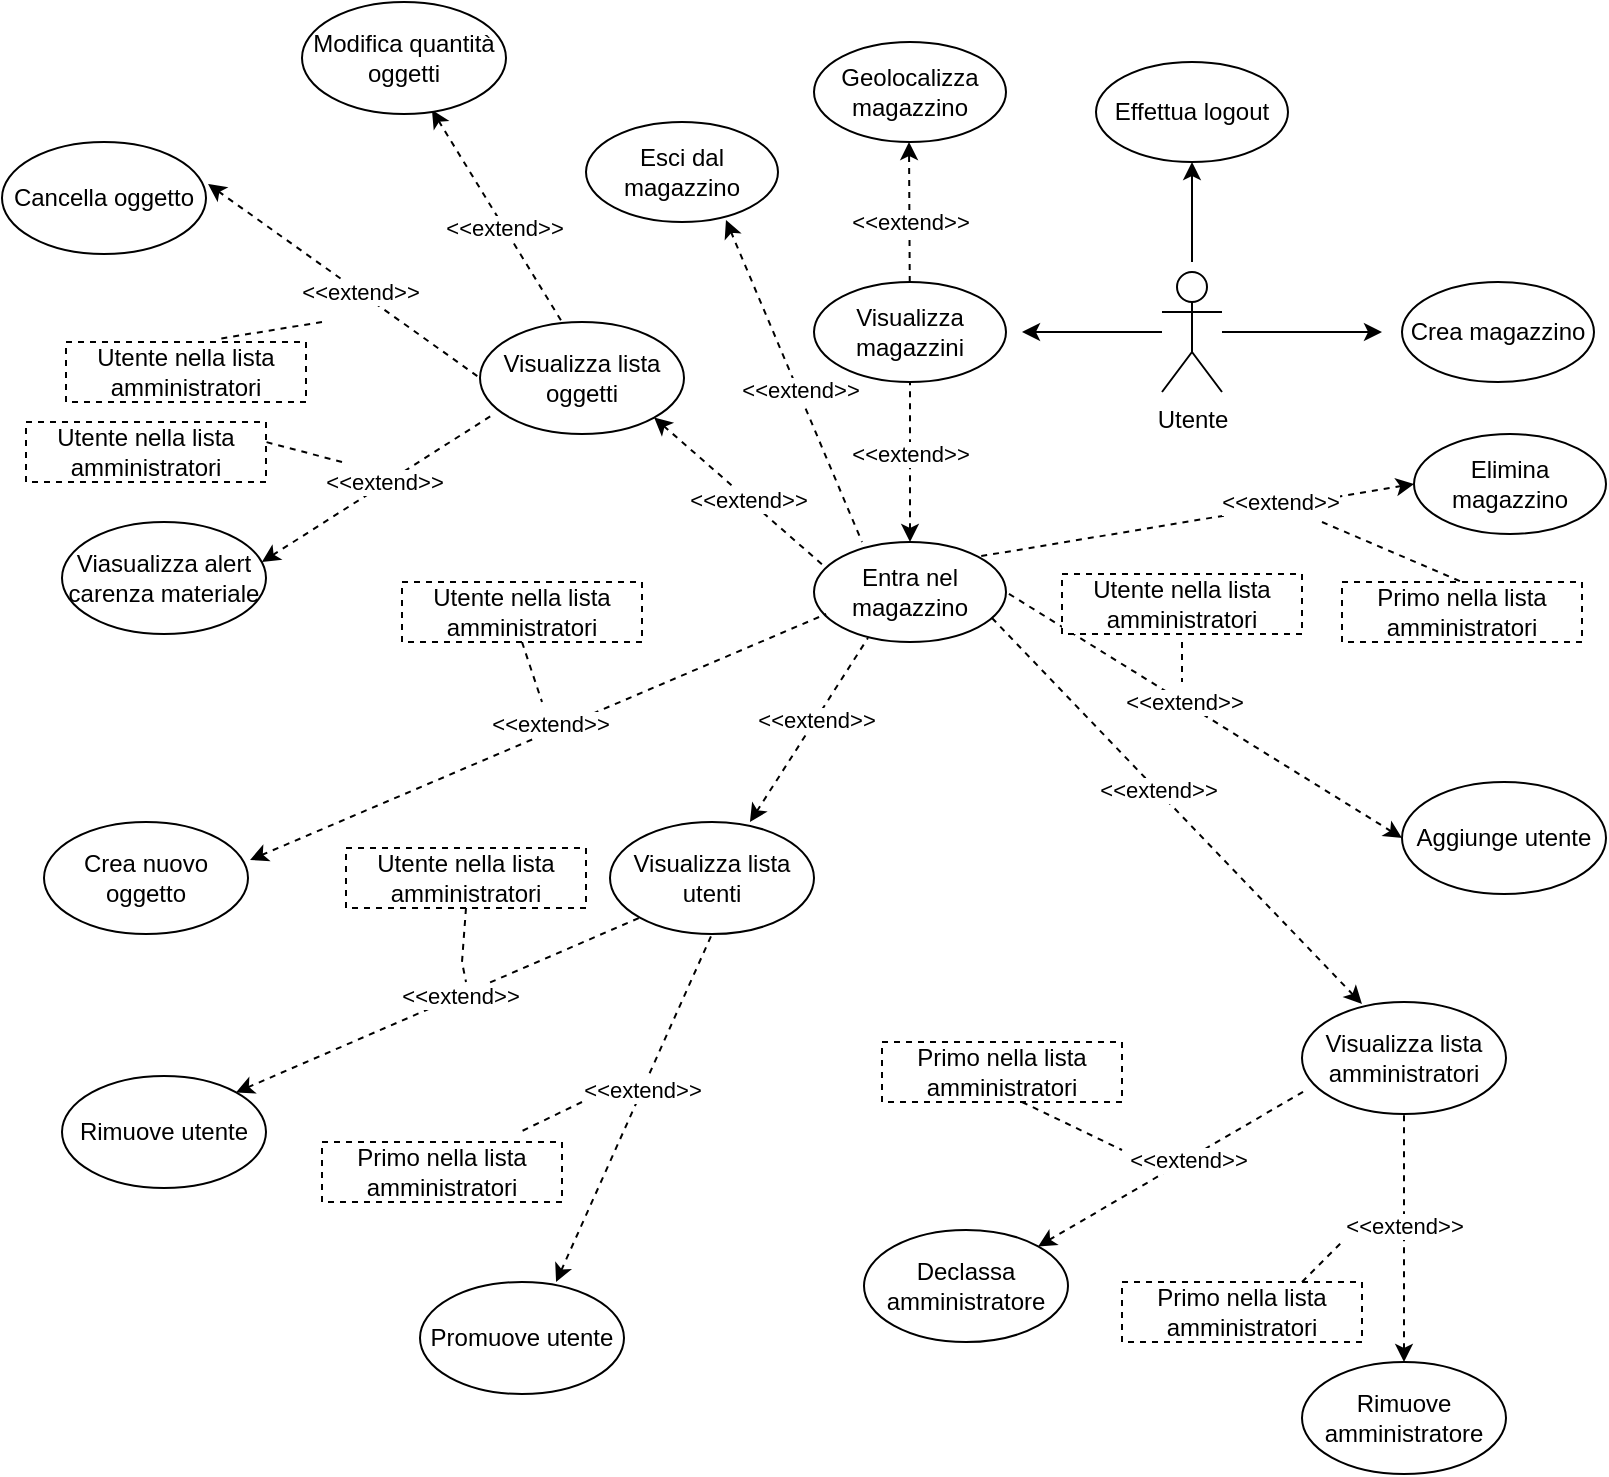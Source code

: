 <mxfile version="24.7.12">
  <diagram name="Pagina-1" id="FEXnMWsHNJ7y4Xhe1raK">
    <mxGraphModel dx="1434" dy="774" grid="1" gridSize="10" guides="1" tooltips="1" connect="1" arrows="1" fold="1" page="1" pageScale="1" pageWidth="827" pageHeight="1169" math="0" shadow="0">
      <root>
        <mxCell id="0" />
        <mxCell id="1" parent="0" />
        <mxCell id="Hq1YCbd5vGKezUg84HLW-1" value="Utente" style="shape=umlActor;verticalLabelPosition=bottom;verticalAlign=top;html=1;outlineConnect=0;" vertex="1" parent="1">
          <mxGeometry x="590" y="155" width="30" height="60" as="geometry" />
        </mxCell>
        <mxCell id="Hq1YCbd5vGKezUg84HLW-5" value="" style="endArrow=classic;html=1;rounded=0;" edge="1" parent="1" source="Hq1YCbd5vGKezUg84HLW-1">
          <mxGeometry width="50" height="50" relative="1" as="geometry">
            <mxPoint x="640" y="184.5" as="sourcePoint" />
            <mxPoint x="700" y="185" as="targetPoint" />
          </mxGeometry>
        </mxCell>
        <mxCell id="Hq1YCbd5vGKezUg84HLW-6" value="Crea magazzino" style="ellipse;whiteSpace=wrap;html=1;" vertex="1" parent="1">
          <mxGeometry x="710" y="160" width="96" height="50" as="geometry" />
        </mxCell>
        <mxCell id="Hq1YCbd5vGKezUg84HLW-7" value="" style="endArrow=classic;html=1;rounded=0;" edge="1" parent="1" source="Hq1YCbd5vGKezUg84HLW-1">
          <mxGeometry width="50" height="50" relative="1" as="geometry">
            <mxPoint x="450" y="185" as="sourcePoint" />
            <mxPoint x="520" y="185" as="targetPoint" />
          </mxGeometry>
        </mxCell>
        <mxCell id="Hq1YCbd5vGKezUg84HLW-11" value="" style="endArrow=none;dashed=1;html=1;rounded=0;entryX=0.5;entryY=1;entryDx=0;entryDy=0;startArrow=classic;startFill=1;exitX=0.5;exitY=0;exitDx=0;exitDy=0;" edge="1" parent="1" source="Hq1YCbd5vGKezUg84HLW-12" target="Hq1YCbd5vGKezUg84HLW-4">
          <mxGeometry width="50" height="50" relative="1" as="geometry">
            <mxPoint x="464" y="320" as="sourcePoint" />
            <mxPoint x="690" y="280" as="targetPoint" />
          </mxGeometry>
        </mxCell>
        <mxCell id="Hq1YCbd5vGKezUg84HLW-13" value="&amp;lt;&amp;lt;extend&amp;gt;&amp;gt;" style="edgeLabel;html=1;align=center;verticalAlign=middle;resizable=0;points=[];" vertex="1" connectable="0" parent="Hq1YCbd5vGKezUg84HLW-11">
          <mxGeometry x="0.108" relative="1" as="geometry">
            <mxPoint as="offset" />
          </mxGeometry>
        </mxCell>
        <mxCell id="Hq1YCbd5vGKezUg84HLW-12" value="Entra nel magazzino" style="ellipse;whiteSpace=wrap;html=1;" vertex="1" parent="1">
          <mxGeometry x="416" y="290" width="96" height="50" as="geometry" />
        </mxCell>
        <mxCell id="Hq1YCbd5vGKezUg84HLW-14" value="" style="endArrow=classic;dashed=1;html=1;rounded=0;entryX=0.5;entryY=1;entryDx=0;entryDy=0;startArrow=none;startFill=0;endFill=1;" edge="1" parent="1" source="Hq1YCbd5vGKezUg84HLW-4">
          <mxGeometry width="50" height="50" relative="1" as="geometry">
            <mxPoint x="463.5" y="164" as="sourcePoint" />
            <mxPoint x="463.5" y="90" as="targetPoint" />
          </mxGeometry>
        </mxCell>
        <mxCell id="Hq1YCbd5vGKezUg84HLW-15" value="&amp;lt;&amp;lt;extend&amp;gt;&amp;gt;" style="edgeLabel;html=1;align=center;verticalAlign=middle;resizable=0;points=[];" vertex="1" connectable="0" parent="Hq1YCbd5vGKezUg84HLW-14">
          <mxGeometry x="0.108" relative="1" as="geometry">
            <mxPoint y="9" as="offset" />
          </mxGeometry>
        </mxCell>
        <mxCell id="Hq1YCbd5vGKezUg84HLW-16" value="Geolocalizza magazzino" style="ellipse;whiteSpace=wrap;html=1;" vertex="1" parent="1">
          <mxGeometry x="416" y="40" width="96" height="50" as="geometry" />
        </mxCell>
        <mxCell id="Hq1YCbd5vGKezUg84HLW-17" value="" style="endArrow=none;dashed=1;html=1;rounded=0;startArrow=classic;startFill=1;exitX=0.729;exitY=0.98;exitDx=0;exitDy=0;exitPerimeter=0;" edge="1" parent="1" source="Hq1YCbd5vGKezUg84HLW-20">
          <mxGeometry width="50" height="50" relative="1" as="geometry">
            <mxPoint x="290" y="53" as="sourcePoint" />
            <mxPoint x="440" y="290" as="targetPoint" />
          </mxGeometry>
        </mxCell>
        <mxCell id="Hq1YCbd5vGKezUg84HLW-19" value="&amp;lt;&amp;lt;extend&amp;gt;&amp;gt;" style="edgeLabel;html=1;align=center;verticalAlign=middle;resizable=0;points=[];" vertex="1" connectable="0" parent="Hq1YCbd5vGKezUg84HLW-17">
          <mxGeometry x="0.053" y="1" relative="1" as="geometry">
            <mxPoint as="offset" />
          </mxGeometry>
        </mxCell>
        <mxCell id="Hq1YCbd5vGKezUg84HLW-20" value="Esci dal magazzino" style="ellipse;whiteSpace=wrap;html=1;" vertex="1" parent="1">
          <mxGeometry x="302" y="80" width="96" height="50" as="geometry" />
        </mxCell>
        <mxCell id="Hq1YCbd5vGKezUg84HLW-22" value="" style="endArrow=none;dashed=1;html=1;rounded=0;entryX=0.052;entryY=0.24;entryDx=0;entryDy=0;startArrow=classic;startFill=1;exitX=1;exitY=1;exitDx=0;exitDy=0;entryPerimeter=0;" edge="1" parent="1" source="Hq1YCbd5vGKezUg84HLW-24" target="Hq1YCbd5vGKezUg84HLW-12">
          <mxGeometry width="50" height="50" relative="1" as="geometry">
            <mxPoint x="310" y="240" as="sourcePoint" />
            <mxPoint x="463.5" y="370" as="targetPoint" />
          </mxGeometry>
        </mxCell>
        <mxCell id="Hq1YCbd5vGKezUg84HLW-23" value="&amp;lt;&amp;lt;extend&amp;gt;&amp;gt;" style="edgeLabel;html=1;align=center;verticalAlign=middle;resizable=0;points=[];" vertex="1" connectable="0" parent="Hq1YCbd5vGKezUg84HLW-22">
          <mxGeometry x="0.108" relative="1" as="geometry">
            <mxPoint as="offset" />
          </mxGeometry>
        </mxCell>
        <mxCell id="Hq1YCbd5vGKezUg84HLW-24" value="Visualizza lista oggetti" style="ellipse;whiteSpace=wrap;html=1;" vertex="1" parent="1">
          <mxGeometry x="249" y="180" width="102" height="56" as="geometry" />
        </mxCell>
        <mxCell id="Hq1YCbd5vGKezUg84HLW-25" value="" style="endArrow=none;dashed=1;html=1;rounded=0;startArrow=classic;startFill=1;exitX=0.637;exitY=0.964;exitDx=0;exitDy=0;exitPerimeter=0;" edge="1" parent="1" source="Hq1YCbd5vGKezUg84HLW-27">
          <mxGeometry width="50" height="50" relative="1" as="geometry">
            <mxPoint x="420" y="460" as="sourcePoint" />
            <mxPoint x="290" y="180" as="targetPoint" />
          </mxGeometry>
        </mxCell>
        <mxCell id="Hq1YCbd5vGKezUg84HLW-26" value="&amp;lt;&amp;lt;extend&amp;gt;&amp;gt;" style="edgeLabel;html=1;align=center;verticalAlign=middle;resizable=0;points=[];" vertex="1" connectable="0" parent="Hq1YCbd5vGKezUg84HLW-25">
          <mxGeometry x="0.108" relative="1" as="geometry">
            <mxPoint as="offset" />
          </mxGeometry>
        </mxCell>
        <mxCell id="Hq1YCbd5vGKezUg84HLW-27" value="Modifica quantità oggetti" style="ellipse;whiteSpace=wrap;html=1;" vertex="1" parent="1">
          <mxGeometry x="160" y="20" width="102" height="56" as="geometry" />
        </mxCell>
        <mxCell id="Hq1YCbd5vGKezUg84HLW-29" value="" style="endArrow=classic;dashed=1;html=1;rounded=0;entryX=0.5;entryY=1;entryDx=0;entryDy=0;startArrow=none;startFill=0;endFill=1;" edge="1" parent="1" target="Hq1YCbd5vGKezUg84HLW-4">
          <mxGeometry width="50" height="50" relative="1" as="geometry">
            <mxPoint x="463.5" y="164" as="sourcePoint" />
            <mxPoint x="463.5" y="90" as="targetPoint" />
          </mxGeometry>
        </mxCell>
        <mxCell id="Hq1YCbd5vGKezUg84HLW-4" value="Visualizza magazzini" style="ellipse;whiteSpace=wrap;html=1;" vertex="1" parent="1">
          <mxGeometry x="416" y="160" width="96" height="50" as="geometry" />
        </mxCell>
        <mxCell id="Hq1YCbd5vGKezUg84HLW-33" value="Visualizza lista utenti" style="ellipse;whiteSpace=wrap;html=1;" vertex="1" parent="1">
          <mxGeometry x="314" y="430" width="102" height="56" as="geometry" />
        </mxCell>
        <mxCell id="Hq1YCbd5vGKezUg84HLW-34" value="" style="endArrow=none;dashed=1;html=1;rounded=0;startArrow=classic;startFill=1;exitX=0.686;exitY=0;exitDx=0;exitDy=0;entryX=0.281;entryY=0.96;entryDx=0;entryDy=0;entryPerimeter=0;exitPerimeter=0;" edge="1" parent="1" source="Hq1YCbd5vGKezUg84HLW-33" target="Hq1YCbd5vGKezUg84HLW-12">
          <mxGeometry width="50" height="50" relative="1" as="geometry">
            <mxPoint x="430" y="410" as="sourcePoint" />
            <mxPoint x="410" y="340" as="targetPoint" />
          </mxGeometry>
        </mxCell>
        <mxCell id="Hq1YCbd5vGKezUg84HLW-35" value="&amp;lt;&amp;lt;extend&amp;gt;&amp;gt;" style="edgeLabel;html=1;align=center;verticalAlign=middle;resizable=0;points=[];" vertex="1" connectable="0" parent="Hq1YCbd5vGKezUg84HLW-34">
          <mxGeometry x="0.108" relative="1" as="geometry">
            <mxPoint as="offset" />
          </mxGeometry>
        </mxCell>
        <mxCell id="Hq1YCbd5vGKezUg84HLW-36" value="" style="endArrow=none;dashed=1;html=1;rounded=0;startArrow=classic;startFill=1;exitX=0.294;exitY=0.018;exitDx=0;exitDy=0;entryX=0.927;entryY=0.76;entryDx=0;entryDy=0;exitPerimeter=0;entryPerimeter=0;" edge="1" parent="1" source="Hq1YCbd5vGKezUg84HLW-38" target="Hq1YCbd5vGKezUg84HLW-12">
          <mxGeometry width="50" height="50" relative="1" as="geometry">
            <mxPoint x="390" y="490" as="sourcePoint" />
            <mxPoint x="440" y="340" as="targetPoint" />
          </mxGeometry>
        </mxCell>
        <mxCell id="Hq1YCbd5vGKezUg84HLW-37" value="&amp;lt;&amp;lt;extend&amp;gt;&amp;gt;" style="edgeLabel;html=1;align=center;verticalAlign=middle;resizable=0;points=[];" vertex="1" connectable="0" parent="Hq1YCbd5vGKezUg84HLW-36">
          <mxGeometry x="0.108" relative="1" as="geometry">
            <mxPoint as="offset" />
          </mxGeometry>
        </mxCell>
        <mxCell id="Hq1YCbd5vGKezUg84HLW-38" value="Visualizza lista amministratori" style="ellipse;whiteSpace=wrap;html=1;" vertex="1" parent="1">
          <mxGeometry x="660" y="520" width="102" height="56" as="geometry" />
        </mxCell>
        <mxCell id="Hq1YCbd5vGKezUg84HLW-41" value="" style="endArrow=none;dashed=1;html=1;rounded=0;entryX=0.063;entryY=0.72;entryDx=0;entryDy=0;startArrow=classic;startFill=1;exitX=1.01;exitY=0.339;exitDx=0;exitDy=0;exitPerimeter=0;entryPerimeter=0;" edge="1" parent="1" source="Hq1YCbd5vGKezUg84HLW-43" target="Hq1YCbd5vGKezUg84HLW-12">
          <mxGeometry width="50" height="50" relative="1" as="geometry">
            <mxPoint x="150" y="410" as="sourcePoint" />
            <mxPoint x="440" y="340" as="targetPoint" />
          </mxGeometry>
        </mxCell>
        <mxCell id="Hq1YCbd5vGKezUg84HLW-42" value="&amp;lt;&amp;lt;extend&amp;gt;&amp;gt;" style="edgeLabel;html=1;align=center;verticalAlign=middle;resizable=0;points=[];" vertex="1" connectable="0" parent="Hq1YCbd5vGKezUg84HLW-41">
          <mxGeometry x="0.108" relative="1" as="geometry">
            <mxPoint x="-10" as="offset" />
          </mxGeometry>
        </mxCell>
        <mxCell id="Hq1YCbd5vGKezUg84HLW-43" value="Crea nuovo oggetto" style="ellipse;whiteSpace=wrap;html=1;" vertex="1" parent="1">
          <mxGeometry x="31" y="430" width="102" height="56" as="geometry" />
        </mxCell>
        <mxCell id="Hq1YCbd5vGKezUg84HLW-44" value="" style="endArrow=none;dashed=1;html=1;rounded=0;" edge="1" parent="1">
          <mxGeometry width="50" height="50" relative="1" as="geometry">
            <mxPoint x="600" y="340" as="sourcePoint" />
            <mxPoint x="600" y="360" as="targetPoint" />
          </mxGeometry>
        </mxCell>
        <mxCell id="Hq1YCbd5vGKezUg84HLW-51" value="" style="endArrow=none;dashed=1;html=1;rounded=0;startArrow=classic;startFill=1;entryX=0;entryY=0.5;entryDx=0;entryDy=0;exitX=1.01;exitY=0.375;exitDx=0;exitDy=0;exitPerimeter=0;" edge="1" parent="1" source="Hq1YCbd5vGKezUg84HLW-53" target="Hq1YCbd5vGKezUg84HLW-24">
          <mxGeometry width="50" height="50" relative="1" as="geometry">
            <mxPoint x="170" y="240" as="sourcePoint" />
            <mxPoint x="260" y="260" as="targetPoint" />
          </mxGeometry>
        </mxCell>
        <mxCell id="Hq1YCbd5vGKezUg84HLW-52" value="&amp;lt;&amp;lt;extend&amp;gt;&amp;gt;" style="edgeLabel;html=1;align=center;verticalAlign=middle;resizable=0;points=[];" vertex="1" connectable="0" parent="Hq1YCbd5vGKezUg84HLW-51">
          <mxGeometry x="0.108" relative="1" as="geometry">
            <mxPoint as="offset" />
          </mxGeometry>
        </mxCell>
        <mxCell id="Hq1YCbd5vGKezUg84HLW-53" value="Cancella oggetto" style="ellipse;whiteSpace=wrap;html=1;" vertex="1" parent="1">
          <mxGeometry x="10" y="90" width="102" height="56" as="geometry" />
        </mxCell>
        <mxCell id="Hq1YCbd5vGKezUg84HLW-56" value="" style="endArrow=none;dashed=1;html=1;rounded=0;entryX=1;entryY=0.5;entryDx=0;entryDy=0;" edge="1" parent="1">
          <mxGeometry width="50" height="50" relative="1" as="geometry">
            <mxPoint x="180" y="250" as="sourcePoint" />
            <mxPoint x="142" y="240" as="targetPoint" />
            <Array as="points" />
          </mxGeometry>
        </mxCell>
        <mxCell id="Hq1YCbd5vGKezUg84HLW-57" value="" style="endArrow=none;dashed=1;html=1;rounded=0;entryX=0.069;entryY=0.821;entryDx=0;entryDy=0;startArrow=classic;startFill=1;entryPerimeter=0;exitX=0.98;exitY=0.357;exitDx=0;exitDy=0;exitPerimeter=0;" edge="1" parent="1" source="Hq1YCbd5vGKezUg84HLW-59" target="Hq1YCbd5vGKezUg84HLW-24">
          <mxGeometry width="50" height="50" relative="1" as="geometry">
            <mxPoint x="120" y="290" as="sourcePoint" />
            <mxPoint x="210.5" y="246" as="targetPoint" />
          </mxGeometry>
        </mxCell>
        <mxCell id="Hq1YCbd5vGKezUg84HLW-58" value="&amp;lt;&amp;lt;extend&amp;gt;&amp;gt;" style="edgeLabel;html=1;align=center;verticalAlign=middle;resizable=0;points=[];" vertex="1" connectable="0" parent="Hq1YCbd5vGKezUg84HLW-57">
          <mxGeometry x="0.108" relative="1" as="geometry">
            <mxPoint x="-4" y="1" as="offset" />
          </mxGeometry>
        </mxCell>
        <mxCell id="Hq1YCbd5vGKezUg84HLW-59" value="Viasualizza alert carenza materiale " style="ellipse;whiteSpace=wrap;html=1;" vertex="1" parent="1">
          <mxGeometry x="40" y="280" width="102" height="56" as="geometry" />
        </mxCell>
        <mxCell id="Hq1YCbd5vGKezUg84HLW-61" value="Utente nella lista amministratori" style="rounded=0;whiteSpace=wrap;html=1;dashed=1;" vertex="1" parent="1">
          <mxGeometry x="42" y="190" width="120" height="30" as="geometry" />
        </mxCell>
        <mxCell id="Hq1YCbd5vGKezUg84HLW-64" value="" style="endArrow=none;dashed=1;html=1;rounded=0;entryX=0.633;entryY=-0.05;entryDx=0;entryDy=0;entryPerimeter=0;" edge="1" parent="1" target="Hq1YCbd5vGKezUg84HLW-61">
          <mxGeometry width="50" height="50" relative="1" as="geometry">
            <mxPoint x="170" y="180" as="sourcePoint" />
            <mxPoint x="152" y="300" as="targetPoint" />
            <Array as="points" />
          </mxGeometry>
        </mxCell>
        <mxCell id="Hq1YCbd5vGKezUg84HLW-68" value="" style="endArrow=none;dashed=1;html=1;rounded=0;startArrow=classic;startFill=1;entryX=0;entryY=1;entryDx=0;entryDy=0;exitX=1;exitY=0;exitDx=0;exitDy=0;" edge="1" parent="1" source="Hq1YCbd5vGKezUg84HLW-70" target="Hq1YCbd5vGKezUg84HLW-33">
          <mxGeometry width="50" height="50" relative="1" as="geometry">
            <mxPoint x="230" y="520" as="sourcePoint" />
            <mxPoint x="310" y="470" as="targetPoint" />
          </mxGeometry>
        </mxCell>
        <mxCell id="Hq1YCbd5vGKezUg84HLW-69" value="&amp;lt;&amp;lt;extend&amp;gt;&amp;gt;" style="edgeLabel;html=1;align=center;verticalAlign=middle;resizable=0;points=[];" vertex="1" connectable="0" parent="Hq1YCbd5vGKezUg84HLW-68">
          <mxGeometry x="0.108" relative="1" as="geometry">
            <mxPoint as="offset" />
          </mxGeometry>
        </mxCell>
        <mxCell id="Hq1YCbd5vGKezUg84HLW-70" value="Rimuove utente" style="ellipse;whiteSpace=wrap;html=1;" vertex="1" parent="1">
          <mxGeometry x="40" y="557" width="102" height="56" as="geometry" />
        </mxCell>
        <mxCell id="Hq1YCbd5vGKezUg84HLW-71" value="" style="endArrow=none;dashed=1;html=1;rounded=0;entryX=1;entryY=0.5;entryDx=0;entryDy=0;startArrow=classic;startFill=1;exitX=0;exitY=0.5;exitDx=0;exitDy=0;" edge="1" parent="1" source="Hq1YCbd5vGKezUg84HLW-73" target="Hq1YCbd5vGKezUg84HLW-12">
          <mxGeometry width="50" height="50" relative="1" as="geometry">
            <mxPoint x="620" y="290" as="sourcePoint" />
            <mxPoint x="474" y="220" as="targetPoint" />
          </mxGeometry>
        </mxCell>
        <mxCell id="Hq1YCbd5vGKezUg84HLW-72" value="&amp;lt;&amp;lt;extend&amp;gt;&amp;gt;" style="edgeLabel;html=1;align=center;verticalAlign=middle;resizable=0;points=[];" vertex="1" connectable="0" parent="Hq1YCbd5vGKezUg84HLW-71">
          <mxGeometry x="0.108" relative="1" as="geometry">
            <mxPoint as="offset" />
          </mxGeometry>
        </mxCell>
        <mxCell id="Hq1YCbd5vGKezUg84HLW-73" value="Aggiunge utente" style="ellipse;whiteSpace=wrap;html=1;" vertex="1" parent="1">
          <mxGeometry x="710" y="410" width="102" height="56" as="geometry" />
        </mxCell>
        <mxCell id="Hq1YCbd5vGKezUg84HLW-74" value="Utente nella lista amministratori" style="rounded=0;whiteSpace=wrap;html=1;dashed=1;" vertex="1" parent="1">
          <mxGeometry x="22" y="230" width="120" height="30" as="geometry" />
        </mxCell>
        <mxCell id="Hq1YCbd5vGKezUg84HLW-75" value="Utente nella lista amministratori" style="rounded=0;whiteSpace=wrap;html=1;dashed=1;" vertex="1" parent="1">
          <mxGeometry x="540" y="306" width="120" height="30" as="geometry" />
        </mxCell>
        <mxCell id="Hq1YCbd5vGKezUg84HLW-76" value="Utente nella lista amministratori" style="rounded=0;whiteSpace=wrap;html=1;dashed=1;" vertex="1" parent="1">
          <mxGeometry x="182" y="443" width="120" height="30" as="geometry" />
        </mxCell>
        <mxCell id="Hq1YCbd5vGKezUg84HLW-77" value="" style="endArrow=none;dashed=1;html=1;rounded=0;exitX=0.5;exitY=1;exitDx=0;exitDy=0;" edge="1" parent="1" source="Hq1YCbd5vGKezUg84HLW-76">
          <mxGeometry width="50" height="50" relative="1" as="geometry">
            <mxPoint x="610" y="316" as="sourcePoint" />
            <mxPoint x="242" y="510" as="targetPoint" />
            <Array as="points">
              <mxPoint x="240" y="500" />
            </Array>
          </mxGeometry>
        </mxCell>
        <mxCell id="Hq1YCbd5vGKezUg84HLW-78" value="" style="endArrow=none;dashed=1;html=1;rounded=0;" edge="1" parent="1">
          <mxGeometry width="50" height="50" relative="1" as="geometry">
            <mxPoint x="270" y="340" as="sourcePoint" />
            <mxPoint x="280" y="370" as="targetPoint" />
          </mxGeometry>
        </mxCell>
        <mxCell id="Hq1YCbd5vGKezUg84HLW-79" value="Utente nella lista amministratori" style="rounded=0;whiteSpace=wrap;html=1;dashed=1;" vertex="1" parent="1">
          <mxGeometry x="210" y="310" width="120" height="30" as="geometry" />
        </mxCell>
        <mxCell id="Hq1YCbd5vGKezUg84HLW-81" value="" style="endArrow=none;dashed=1;html=1;rounded=0;entryX=1;entryY=0;entryDx=0;entryDy=0;startArrow=classic;startFill=1;exitX=0;exitY=0.5;exitDx=0;exitDy=0;" edge="1" parent="1" source="Hq1YCbd5vGKezUg84HLW-83" target="Hq1YCbd5vGKezUg84HLW-12">
          <mxGeometry width="50" height="50" relative="1" as="geometry">
            <mxPoint x="710" y="270" as="sourcePoint" />
            <mxPoint x="474" y="220" as="targetPoint" />
          </mxGeometry>
        </mxCell>
        <mxCell id="Hq1YCbd5vGKezUg84HLW-82" value="&amp;lt;&amp;lt;extend&amp;gt;&amp;gt;" style="edgeLabel;html=1;align=center;verticalAlign=middle;resizable=0;points=[];" vertex="1" connectable="0" parent="Hq1YCbd5vGKezUg84HLW-81">
          <mxGeometry x="0.108" relative="1" as="geometry">
            <mxPoint x="54" y="-11" as="offset" />
          </mxGeometry>
        </mxCell>
        <mxCell id="Hq1YCbd5vGKezUg84HLW-83" value="Elimina magazzino" style="ellipse;whiteSpace=wrap;html=1;" vertex="1" parent="1">
          <mxGeometry x="716" y="236" width="96" height="50" as="geometry" />
        </mxCell>
        <mxCell id="Hq1YCbd5vGKezUg84HLW-84" value="Primo nella lista amministratori" style="rounded=0;whiteSpace=wrap;html=1;dashed=1;" vertex="1" parent="1">
          <mxGeometry x="680" y="310" width="120" height="30" as="geometry" />
        </mxCell>
        <mxCell id="Hq1YCbd5vGKezUg84HLW-86" value="" style="endArrow=none;dashed=1;html=1;rounded=0;entryX=0.5;entryY=0;entryDx=0;entryDy=0;" edge="1" parent="1" target="Hq1YCbd5vGKezUg84HLW-84">
          <mxGeometry width="50" height="50" relative="1" as="geometry">
            <mxPoint x="670" y="280" as="sourcePoint" />
            <mxPoint x="610" y="370" as="targetPoint" />
          </mxGeometry>
        </mxCell>
        <mxCell id="Hq1YCbd5vGKezUg84HLW-87" value="Rimuove amministratore" style="ellipse;whiteSpace=wrap;html=1;" vertex="1" parent="1">
          <mxGeometry x="660" y="700" width="102" height="56" as="geometry" />
        </mxCell>
        <mxCell id="Hq1YCbd5vGKezUg84HLW-88" value="" style="endArrow=none;dashed=1;html=1;rounded=0;entryX=0.5;entryY=1;entryDx=0;entryDy=0;startArrow=classic;startFill=1;exitX=0.5;exitY=0;exitDx=0;exitDy=0;" edge="1" parent="1" source="Hq1YCbd5vGKezUg84HLW-87" target="Hq1YCbd5vGKezUg84HLW-38">
          <mxGeometry width="50" height="50" relative="1" as="geometry">
            <mxPoint x="716" y="665" as="sourcePoint" />
            <mxPoint x="716" y="585" as="targetPoint" />
          </mxGeometry>
        </mxCell>
        <mxCell id="Hq1YCbd5vGKezUg84HLW-89" value="&amp;lt;&amp;lt;extend&amp;gt;&amp;gt;" style="edgeLabel;html=1;align=center;verticalAlign=middle;resizable=0;points=[];" vertex="1" connectable="0" parent="Hq1YCbd5vGKezUg84HLW-88">
          <mxGeometry x="0.108" relative="1" as="geometry">
            <mxPoint as="offset" />
          </mxGeometry>
        </mxCell>
        <mxCell id="Hq1YCbd5vGKezUg84HLW-90" value="Primo nella lista amministratori" style="rounded=0;whiteSpace=wrap;html=1;dashed=1;" vertex="1" parent="1">
          <mxGeometry x="570" y="660" width="120" height="30" as="geometry" />
        </mxCell>
        <mxCell id="Hq1YCbd5vGKezUg84HLW-91" value="" style="endArrow=none;dashed=1;html=1;rounded=0;entryX=0.5;entryY=0;entryDx=0;entryDy=0;exitX=0.75;exitY=0;exitDx=0;exitDy=0;" edge="1" parent="1" source="Hq1YCbd5vGKezUg84HLW-90">
          <mxGeometry width="50" height="50" relative="1" as="geometry">
            <mxPoint x="610" y="610" as="sourcePoint" />
            <mxPoint x="680" y="640" as="targetPoint" />
          </mxGeometry>
        </mxCell>
        <mxCell id="Hq1YCbd5vGKezUg84HLW-94" value="Declassa amministratore" style="ellipse;whiteSpace=wrap;html=1;" vertex="1" parent="1">
          <mxGeometry x="441" y="634" width="102" height="56" as="geometry" />
        </mxCell>
        <mxCell id="Hq1YCbd5vGKezUg84HLW-95" value="" style="endArrow=none;dashed=1;html=1;rounded=0;entryX=0.02;entryY=0.786;entryDx=0;entryDy=0;startArrow=classic;startFill=1;exitX=1;exitY=0;exitDx=0;exitDy=0;entryPerimeter=0;" edge="1" parent="1" source="Hq1YCbd5vGKezUg84HLW-94" target="Hq1YCbd5vGKezUg84HLW-38">
          <mxGeometry width="50" height="50" relative="1" as="geometry">
            <mxPoint x="497" y="599" as="sourcePoint" />
            <mxPoint x="492" y="510" as="targetPoint" />
          </mxGeometry>
        </mxCell>
        <mxCell id="Hq1YCbd5vGKezUg84HLW-96" value="&amp;lt;&amp;lt;extend&amp;gt;&amp;gt;" style="edgeLabel;html=1;align=center;verticalAlign=middle;resizable=0;points=[];" vertex="1" connectable="0" parent="Hq1YCbd5vGKezUg84HLW-95">
          <mxGeometry x="0.108" relative="1" as="geometry">
            <mxPoint as="offset" />
          </mxGeometry>
        </mxCell>
        <mxCell id="Hq1YCbd5vGKezUg84HLW-97" value="Primo nella lista amministratori" style="rounded=0;whiteSpace=wrap;html=1;dashed=1;" vertex="1" parent="1">
          <mxGeometry x="450" y="540" width="120" height="30" as="geometry" />
        </mxCell>
        <mxCell id="Hq1YCbd5vGKezUg84HLW-98" value="" style="endArrow=none;dashed=1;html=1;rounded=0;" edge="1" parent="1">
          <mxGeometry width="50" height="50" relative="1" as="geometry">
            <mxPoint x="520" y="570" as="sourcePoint" />
            <mxPoint x="570" y="594" as="targetPoint" />
          </mxGeometry>
        </mxCell>
        <mxCell id="Hq1YCbd5vGKezUg84HLW-99" value="Promuove utente" style="ellipse;whiteSpace=wrap;html=1;" vertex="1" parent="1">
          <mxGeometry x="219" y="660" width="102" height="56" as="geometry" />
        </mxCell>
        <mxCell id="Hq1YCbd5vGKezUg84HLW-100" value="" style="endArrow=none;dashed=1;html=1;rounded=0;startArrow=classic;startFill=1;entryX=0.5;entryY=1;entryDx=0;entryDy=0;exitX=0.667;exitY=0;exitDx=0;exitDy=0;exitPerimeter=0;" edge="1" parent="1" source="Hq1YCbd5vGKezUg84HLW-99" target="Hq1YCbd5vGKezUg84HLW-33">
          <mxGeometry width="50" height="50" relative="1" as="geometry">
            <mxPoint x="137" y="575" as="sourcePoint" />
            <mxPoint x="339" y="488" as="targetPoint" />
          </mxGeometry>
        </mxCell>
        <mxCell id="Hq1YCbd5vGKezUg84HLW-101" value="&amp;lt;&amp;lt;extend&amp;gt;&amp;gt;" style="edgeLabel;html=1;align=center;verticalAlign=middle;resizable=0;points=[];" vertex="1" connectable="0" parent="Hq1YCbd5vGKezUg84HLW-100">
          <mxGeometry x="0.108" relative="1" as="geometry">
            <mxPoint as="offset" />
          </mxGeometry>
        </mxCell>
        <mxCell id="Hq1YCbd5vGKezUg84HLW-102" value="Primo nella lista amministratori" style="rounded=0;whiteSpace=wrap;html=1;dashed=1;" vertex="1" parent="1">
          <mxGeometry x="170" y="590" width="120" height="30" as="geometry" />
        </mxCell>
        <mxCell id="Hq1YCbd5vGKezUg84HLW-103" value="" style="endArrow=none;dashed=1;html=1;rounded=0;" edge="1" parent="1">
          <mxGeometry width="50" height="50" relative="1" as="geometry">
            <mxPoint x="300" y="570" as="sourcePoint" />
            <mxPoint x="269" y="585" as="targetPoint" />
          </mxGeometry>
        </mxCell>
        <mxCell id="Hq1YCbd5vGKezUg84HLW-104" value="" style="endArrow=classic;html=1;rounded=0;" edge="1" parent="1">
          <mxGeometry width="50" height="50" relative="1" as="geometry">
            <mxPoint x="605" y="150" as="sourcePoint" />
            <mxPoint x="605" y="100" as="targetPoint" />
          </mxGeometry>
        </mxCell>
        <mxCell id="Hq1YCbd5vGKezUg84HLW-105" value="Effettua logout" style="ellipse;whiteSpace=wrap;html=1;" vertex="1" parent="1">
          <mxGeometry x="557" y="50" width="96" height="50" as="geometry" />
        </mxCell>
      </root>
    </mxGraphModel>
  </diagram>
</mxfile>
